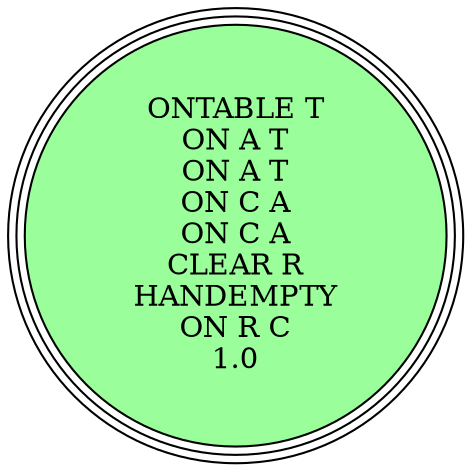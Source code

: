 digraph {
"ONTABLE T\nON A T\nON A T\nON C A\nON C A\nCLEAR R\nHANDEMPTY\nON R C\n1.0\n" [shape=circle, style=filled, fillcolor=palegreen1, peripheries=3];
"ONTABLE T\nON A T\nON A T\nON C A\nON C A\nCLEAR R\nHANDEMPTY\nON R C\n1.0\n" [shape=circle, style=filled, fillcolor=palegreen1, peripheries=3];
}
